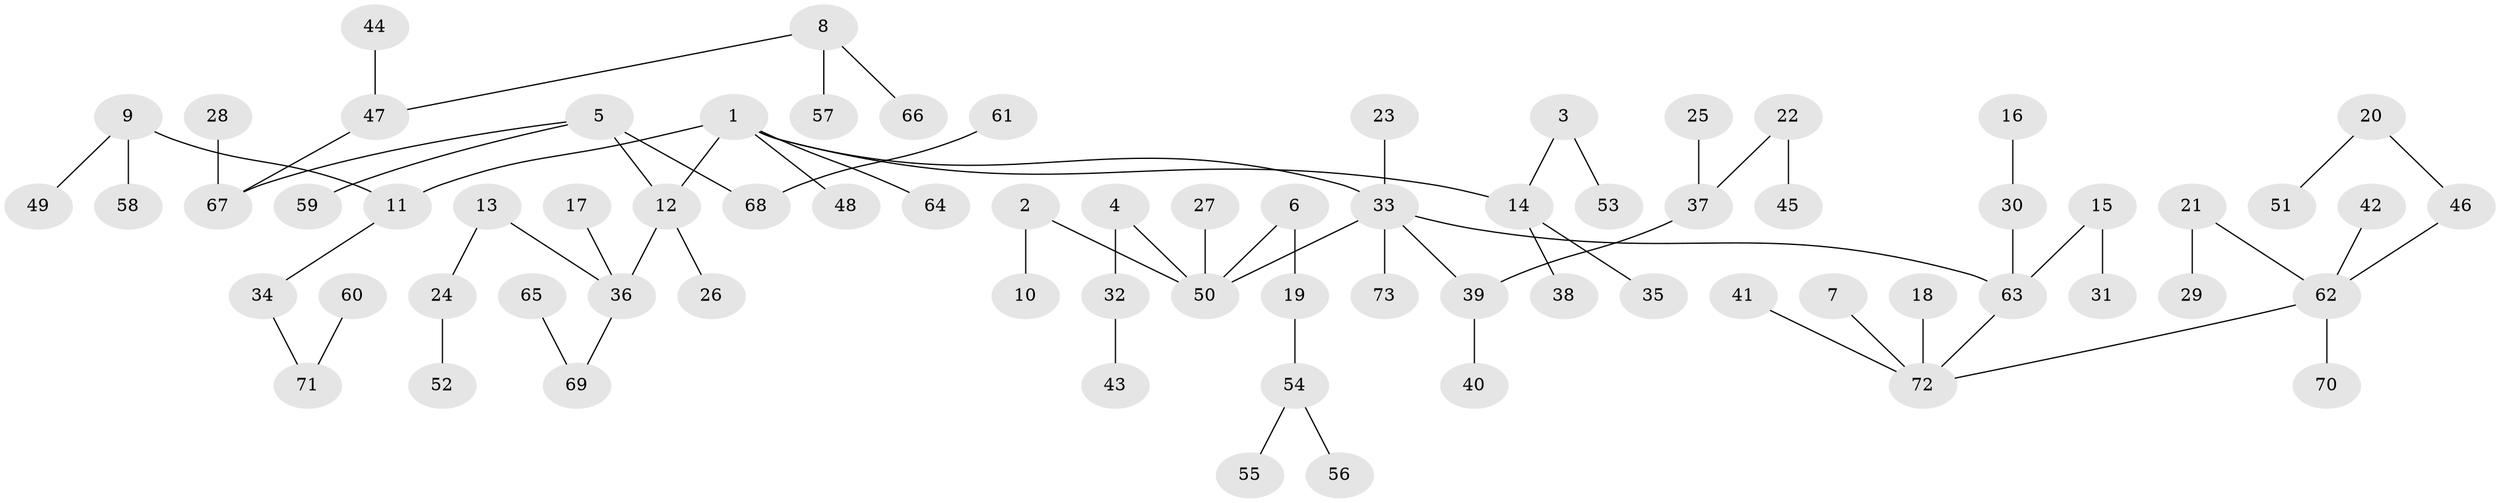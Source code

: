 // original degree distribution, {5: 0.041379310344827586, 4: 0.06896551724137931, 8: 0.006896551724137931, 7: 0.013793103448275862, 2: 0.25517241379310346, 6: 0.006896551724137931, 3: 0.09655172413793103, 1: 0.5103448275862069}
// Generated by graph-tools (version 1.1) at 2025/02/03/09/25 03:02:21]
// undirected, 73 vertices, 72 edges
graph export_dot {
graph [start="1"]
  node [color=gray90,style=filled];
  1;
  2;
  3;
  4;
  5;
  6;
  7;
  8;
  9;
  10;
  11;
  12;
  13;
  14;
  15;
  16;
  17;
  18;
  19;
  20;
  21;
  22;
  23;
  24;
  25;
  26;
  27;
  28;
  29;
  30;
  31;
  32;
  33;
  34;
  35;
  36;
  37;
  38;
  39;
  40;
  41;
  42;
  43;
  44;
  45;
  46;
  47;
  48;
  49;
  50;
  51;
  52;
  53;
  54;
  55;
  56;
  57;
  58;
  59;
  60;
  61;
  62;
  63;
  64;
  65;
  66;
  67;
  68;
  69;
  70;
  71;
  72;
  73;
  1 -- 11 [weight=1.0];
  1 -- 12 [weight=1.0];
  1 -- 14 [weight=1.0];
  1 -- 33 [weight=1.0];
  1 -- 48 [weight=1.0];
  1 -- 64 [weight=1.0];
  2 -- 10 [weight=1.0];
  2 -- 50 [weight=1.0];
  3 -- 14 [weight=1.0];
  3 -- 53 [weight=1.0];
  4 -- 32 [weight=1.0];
  4 -- 50 [weight=1.0];
  5 -- 12 [weight=1.0];
  5 -- 59 [weight=1.0];
  5 -- 67 [weight=1.0];
  5 -- 68 [weight=1.0];
  6 -- 19 [weight=1.0];
  6 -- 50 [weight=1.0];
  7 -- 72 [weight=1.0];
  8 -- 47 [weight=1.0];
  8 -- 57 [weight=1.0];
  8 -- 66 [weight=1.0];
  9 -- 11 [weight=1.0];
  9 -- 49 [weight=1.0];
  9 -- 58 [weight=1.0];
  11 -- 34 [weight=1.0];
  12 -- 26 [weight=1.0];
  12 -- 36 [weight=1.0];
  13 -- 24 [weight=1.0];
  13 -- 36 [weight=1.0];
  14 -- 35 [weight=1.0];
  14 -- 38 [weight=1.0];
  15 -- 31 [weight=1.0];
  15 -- 63 [weight=1.0];
  16 -- 30 [weight=1.0];
  17 -- 36 [weight=1.0];
  18 -- 72 [weight=1.0];
  19 -- 54 [weight=1.0];
  20 -- 46 [weight=1.0];
  20 -- 51 [weight=1.0];
  21 -- 29 [weight=1.0];
  21 -- 62 [weight=1.0];
  22 -- 37 [weight=1.0];
  22 -- 45 [weight=1.0];
  23 -- 33 [weight=1.0];
  24 -- 52 [weight=1.0];
  25 -- 37 [weight=1.0];
  27 -- 50 [weight=1.0];
  28 -- 67 [weight=1.0];
  30 -- 63 [weight=1.0];
  32 -- 43 [weight=1.0];
  33 -- 39 [weight=1.0];
  33 -- 50 [weight=1.0];
  33 -- 63 [weight=1.0];
  33 -- 73 [weight=1.0];
  34 -- 71 [weight=1.0];
  36 -- 69 [weight=1.0];
  37 -- 39 [weight=1.0];
  39 -- 40 [weight=1.0];
  41 -- 72 [weight=1.0];
  42 -- 62 [weight=1.0];
  44 -- 47 [weight=1.0];
  46 -- 62 [weight=1.0];
  47 -- 67 [weight=1.0];
  54 -- 55 [weight=1.0];
  54 -- 56 [weight=1.0];
  60 -- 71 [weight=1.0];
  61 -- 68 [weight=1.0];
  62 -- 70 [weight=1.0];
  62 -- 72 [weight=1.0];
  63 -- 72 [weight=1.0];
  65 -- 69 [weight=1.0];
}
